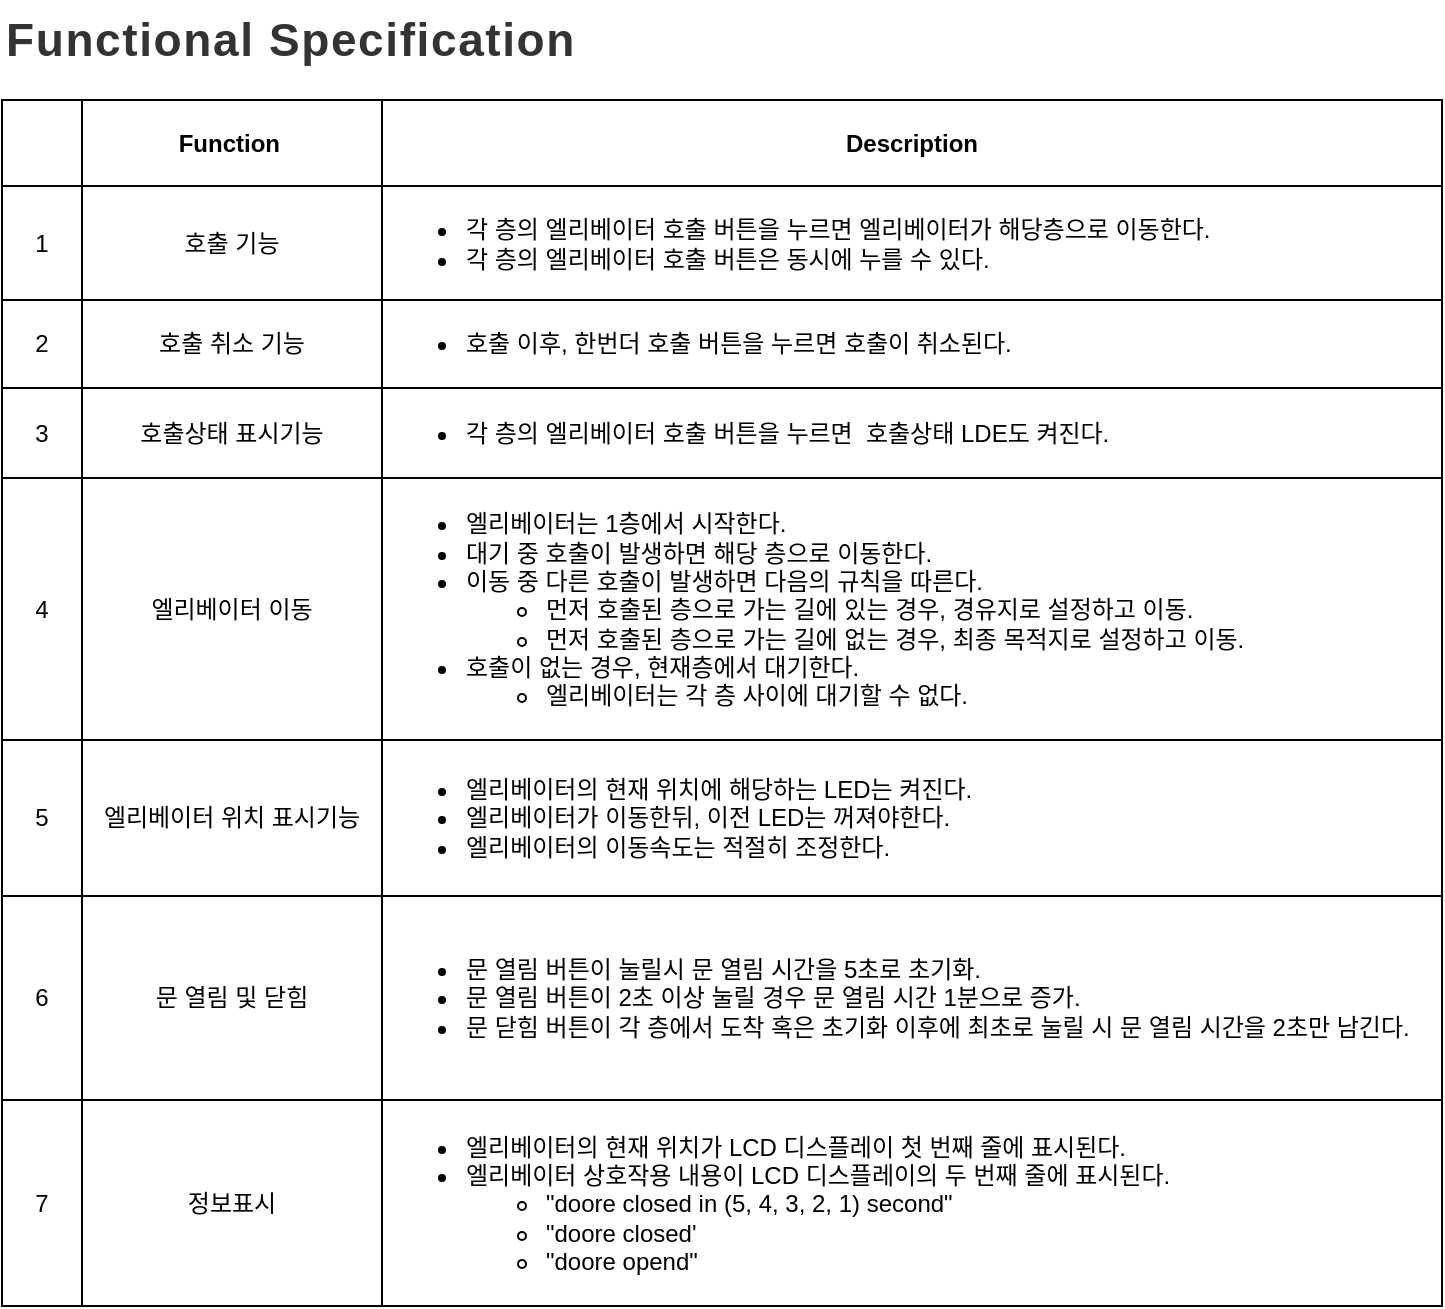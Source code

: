 <mxfile version="24.2.1" type="github">
  <diagram name="페이지-1" id="gwqyJPO5EsCB9j91ZcJM">
    <mxGraphModel dx="1169" dy="706" grid="1" gridSize="10" guides="1" tooltips="1" connect="1" arrows="1" fold="1" page="1" pageScale="1" pageWidth="827" pageHeight="1169" math="0" shadow="0">
      <root>
        <mxCell id="0" />
        <mxCell id="1" parent="0" />
        <mxCell id="wGeTlZi59gqhoboahxpS-2" value="" style="shape=table;startSize=0;container=1;collapsible=0;childLayout=tableLayout;" vertex="1" parent="1">
          <mxGeometry x="54" y="80" width="720" height="603" as="geometry" />
        </mxCell>
        <mxCell id="wGeTlZi59gqhoboahxpS-3" value="" style="shape=tableRow;horizontal=0;startSize=0;swimlaneHead=0;swimlaneBody=0;strokeColor=inherit;top=0;left=0;bottom=0;right=0;collapsible=0;dropTarget=0;fillColor=none;points=[[0,0.5],[1,0.5]];portConstraint=eastwest;" vertex="1" parent="wGeTlZi59gqhoboahxpS-2">
          <mxGeometry width="720" height="43" as="geometry" />
        </mxCell>
        <mxCell id="wGeTlZi59gqhoboahxpS-4" value="" style="shape=partialRectangle;html=1;whiteSpace=wrap;connectable=0;strokeColor=inherit;overflow=hidden;fillColor=none;top=0;left=0;bottom=0;right=0;pointerEvents=1;" vertex="1" parent="wGeTlZi59gqhoboahxpS-3">
          <mxGeometry width="40" height="43" as="geometry">
            <mxRectangle width="40" height="43" as="alternateBounds" />
          </mxGeometry>
        </mxCell>
        <mxCell id="wGeTlZi59gqhoboahxpS-5" value="&lt;b&gt;Function&lt;span style=&quot;white-space: pre;&quot;&gt;&#x9;&lt;/span&gt;&lt;/b&gt;" style="shape=partialRectangle;html=1;whiteSpace=wrap;connectable=0;strokeColor=inherit;overflow=hidden;fillColor=none;top=0;left=0;bottom=0;right=0;pointerEvents=1;" vertex="1" parent="wGeTlZi59gqhoboahxpS-3">
          <mxGeometry x="40" width="150" height="43" as="geometry">
            <mxRectangle width="150" height="43" as="alternateBounds" />
          </mxGeometry>
        </mxCell>
        <mxCell id="wGeTlZi59gqhoboahxpS-6" value="Description" style="shape=partialRectangle;html=1;whiteSpace=wrap;connectable=0;strokeColor=inherit;overflow=hidden;fillColor=none;top=0;left=0;bottom=0;right=0;pointerEvents=1;fontStyle=1" vertex="1" parent="wGeTlZi59gqhoboahxpS-3">
          <mxGeometry x="190" width="530" height="43" as="geometry">
            <mxRectangle width="530" height="43" as="alternateBounds" />
          </mxGeometry>
        </mxCell>
        <mxCell id="wGeTlZi59gqhoboahxpS-7" value="" style="shape=tableRow;horizontal=0;startSize=0;swimlaneHead=0;swimlaneBody=0;strokeColor=inherit;top=0;left=0;bottom=0;right=0;collapsible=0;dropTarget=0;fillColor=none;points=[[0,0.5],[1,0.5]];portConstraint=eastwest;" vertex="1" parent="wGeTlZi59gqhoboahxpS-2">
          <mxGeometry y="43" width="720" height="57" as="geometry" />
        </mxCell>
        <mxCell id="wGeTlZi59gqhoboahxpS-8" value="1" style="shape=partialRectangle;html=1;whiteSpace=wrap;connectable=0;strokeColor=inherit;overflow=hidden;fillColor=none;top=0;left=0;bottom=0;right=0;pointerEvents=1;" vertex="1" parent="wGeTlZi59gqhoboahxpS-7">
          <mxGeometry width="40" height="57" as="geometry">
            <mxRectangle width="40" height="57" as="alternateBounds" />
          </mxGeometry>
        </mxCell>
        <mxCell id="wGeTlZi59gqhoboahxpS-9" value="호출 기능" style="shape=partialRectangle;html=1;whiteSpace=wrap;connectable=0;strokeColor=inherit;overflow=hidden;fillColor=none;top=0;left=0;bottom=0;right=0;pointerEvents=1;" vertex="1" parent="wGeTlZi59gqhoboahxpS-7">
          <mxGeometry x="40" width="150" height="57" as="geometry">
            <mxRectangle width="150" height="57" as="alternateBounds" />
          </mxGeometry>
        </mxCell>
        <mxCell id="wGeTlZi59gqhoboahxpS-10" value="&lt;ul&gt;&lt;li&gt;각 층의 엘리베이터 호출 버튼을 누르면 엘리베이터가 해당층으로 이동한다.&lt;/li&gt;&lt;li&gt;각 층의 엘리베이터 호출 버튼은 동시에 누를 수 있다.&lt;/li&gt;&lt;/ul&gt;" style="shape=partialRectangle;html=1;whiteSpace=wrap;connectable=0;strokeColor=inherit;overflow=hidden;fillColor=none;top=0;left=0;bottom=0;right=0;pointerEvents=1;align=left;" vertex="1" parent="wGeTlZi59gqhoboahxpS-7">
          <mxGeometry x="190" width="530" height="57" as="geometry">
            <mxRectangle width="530" height="57" as="alternateBounds" />
          </mxGeometry>
        </mxCell>
        <mxCell id="wGeTlZi59gqhoboahxpS-11" value="" style="shape=tableRow;horizontal=0;startSize=0;swimlaneHead=0;swimlaneBody=0;strokeColor=inherit;top=0;left=0;bottom=0;right=0;collapsible=0;dropTarget=0;fillColor=none;points=[[0,0.5],[1,0.5]];portConstraint=eastwest;" vertex="1" parent="wGeTlZi59gqhoboahxpS-2">
          <mxGeometry y="100" width="720" height="44" as="geometry" />
        </mxCell>
        <mxCell id="wGeTlZi59gqhoboahxpS-12" value="2" style="shape=partialRectangle;html=1;whiteSpace=wrap;connectable=0;strokeColor=inherit;overflow=hidden;fillColor=none;top=0;left=0;bottom=0;right=0;pointerEvents=1;" vertex="1" parent="wGeTlZi59gqhoboahxpS-11">
          <mxGeometry width="40" height="44" as="geometry">
            <mxRectangle width="40" height="44" as="alternateBounds" />
          </mxGeometry>
        </mxCell>
        <mxCell id="wGeTlZi59gqhoboahxpS-13" value="호출 취소 기능" style="shape=partialRectangle;html=1;whiteSpace=wrap;connectable=0;strokeColor=inherit;overflow=hidden;fillColor=none;top=0;left=0;bottom=0;right=0;pointerEvents=1;" vertex="1" parent="wGeTlZi59gqhoboahxpS-11">
          <mxGeometry x="40" width="150" height="44" as="geometry">
            <mxRectangle width="150" height="44" as="alternateBounds" />
          </mxGeometry>
        </mxCell>
        <mxCell id="wGeTlZi59gqhoboahxpS-14" value="&lt;ul&gt;&lt;li&gt;호출 이후, 한번더 호출 버튼을 누르면 호출이 취소된다.&lt;/li&gt;&lt;/ul&gt;" style="shape=partialRectangle;html=1;whiteSpace=wrap;connectable=0;strokeColor=inherit;overflow=hidden;fillColor=none;top=0;left=0;bottom=0;right=0;pointerEvents=1;align=left;" vertex="1" parent="wGeTlZi59gqhoboahxpS-11">
          <mxGeometry x="190" width="530" height="44" as="geometry">
            <mxRectangle width="530" height="44" as="alternateBounds" />
          </mxGeometry>
        </mxCell>
        <mxCell id="wGeTlZi59gqhoboahxpS-15" value="" style="shape=tableRow;horizontal=0;startSize=0;swimlaneHead=0;swimlaneBody=0;strokeColor=inherit;top=0;left=0;bottom=0;right=0;collapsible=0;dropTarget=0;fillColor=none;points=[[0,0.5],[1,0.5]];portConstraint=eastwest;" vertex="1" parent="wGeTlZi59gqhoboahxpS-2">
          <mxGeometry y="144" width="720" height="45" as="geometry" />
        </mxCell>
        <mxCell id="wGeTlZi59gqhoboahxpS-16" value="3" style="shape=partialRectangle;html=1;whiteSpace=wrap;connectable=0;strokeColor=inherit;overflow=hidden;fillColor=none;top=0;left=0;bottom=0;right=0;pointerEvents=1;" vertex="1" parent="wGeTlZi59gqhoboahxpS-15">
          <mxGeometry width="40" height="45" as="geometry">
            <mxRectangle width="40" height="45" as="alternateBounds" />
          </mxGeometry>
        </mxCell>
        <mxCell id="wGeTlZi59gqhoboahxpS-17" value="호출상태 표시기능" style="shape=partialRectangle;html=1;whiteSpace=wrap;connectable=0;strokeColor=inherit;overflow=hidden;fillColor=none;top=0;left=0;bottom=0;right=0;pointerEvents=1;" vertex="1" parent="wGeTlZi59gqhoboahxpS-15">
          <mxGeometry x="40" width="150" height="45" as="geometry">
            <mxRectangle width="150" height="45" as="alternateBounds" />
          </mxGeometry>
        </mxCell>
        <mxCell id="wGeTlZi59gqhoboahxpS-18" value="&lt;ul&gt;&lt;li&gt;각 층의 엘리베이터 호출 버튼을 누르면&amp;nbsp; 호출상태 LDE도 켜진다.&lt;/li&gt;&lt;/ul&gt;" style="shape=partialRectangle;html=1;whiteSpace=wrap;connectable=0;strokeColor=inherit;overflow=hidden;fillColor=none;top=0;left=0;bottom=0;right=0;pointerEvents=1;align=left;" vertex="1" parent="wGeTlZi59gqhoboahxpS-15">
          <mxGeometry x="190" width="530" height="45" as="geometry">
            <mxRectangle width="530" height="45" as="alternateBounds" />
          </mxGeometry>
        </mxCell>
        <mxCell id="wGeTlZi59gqhoboahxpS-19" value="" style="shape=tableRow;horizontal=0;startSize=0;swimlaneHead=0;swimlaneBody=0;strokeColor=inherit;top=0;left=0;bottom=0;right=0;collapsible=0;dropTarget=0;fillColor=none;points=[[0,0.5],[1,0.5]];portConstraint=eastwest;" vertex="1" parent="wGeTlZi59gqhoboahxpS-2">
          <mxGeometry y="189" width="720" height="131" as="geometry" />
        </mxCell>
        <mxCell id="wGeTlZi59gqhoboahxpS-20" value="4" style="shape=partialRectangle;html=1;whiteSpace=wrap;connectable=0;strokeColor=inherit;overflow=hidden;fillColor=none;top=0;left=0;bottom=0;right=0;pointerEvents=1;" vertex="1" parent="wGeTlZi59gqhoboahxpS-19">
          <mxGeometry width="40" height="131" as="geometry">
            <mxRectangle width="40" height="131" as="alternateBounds" />
          </mxGeometry>
        </mxCell>
        <mxCell id="wGeTlZi59gqhoboahxpS-21" value="엘리베이터 이동" style="shape=partialRectangle;html=1;whiteSpace=wrap;connectable=0;strokeColor=inherit;overflow=hidden;fillColor=none;top=0;left=0;bottom=0;right=0;pointerEvents=1;" vertex="1" parent="wGeTlZi59gqhoboahxpS-19">
          <mxGeometry x="40" width="150" height="131" as="geometry">
            <mxRectangle width="150" height="131" as="alternateBounds" />
          </mxGeometry>
        </mxCell>
        <mxCell id="wGeTlZi59gqhoboahxpS-22" value="&lt;ul&gt;&lt;li&gt;엘리베이터는 1층에서 시작한다.&lt;/li&gt;&lt;li&gt;대기 중 호출이 발생하면 해당 층으로 이동한다.&lt;/li&gt;&lt;li&gt;이동 중 다른 호출이 발생하면 다음의 규칙을 따른다.&lt;/li&gt;&lt;ul&gt;&lt;li&gt;먼저 호출된 층으로 가는 길에 있는 경우, 경유지로 설정하고 이동.&lt;/li&gt;&lt;li&gt;먼저 호출된 층으로 가는 길에 없는 경우, 최종 목적지로 설정하고 이동.&lt;/li&gt;&lt;/ul&gt;&lt;li&gt;호출이 없는 경우, 현재층에서 대기한다.&lt;/li&gt;&lt;ul&gt;&lt;li&gt;엘리베이터는 각 층 사이에 대기할 수 없다.&lt;/li&gt;&lt;/ul&gt;&lt;/ul&gt;" style="shape=partialRectangle;html=1;whiteSpace=wrap;connectable=0;strokeColor=inherit;overflow=hidden;fillColor=none;top=0;left=0;bottom=0;right=0;pointerEvents=1;align=left;" vertex="1" parent="wGeTlZi59gqhoboahxpS-19">
          <mxGeometry x="190" width="530" height="131" as="geometry">
            <mxRectangle width="530" height="131" as="alternateBounds" />
          </mxGeometry>
        </mxCell>
        <mxCell id="wGeTlZi59gqhoboahxpS-23" value="" style="shape=tableRow;horizontal=0;startSize=0;swimlaneHead=0;swimlaneBody=0;strokeColor=inherit;top=0;left=0;bottom=0;right=0;collapsible=0;dropTarget=0;fillColor=none;points=[[0,0.5],[1,0.5]];portConstraint=eastwest;" vertex="1" parent="wGeTlZi59gqhoboahxpS-2">
          <mxGeometry y="320" width="720" height="78" as="geometry" />
        </mxCell>
        <mxCell id="wGeTlZi59gqhoboahxpS-24" value="5" style="shape=partialRectangle;html=1;whiteSpace=wrap;connectable=0;strokeColor=inherit;overflow=hidden;fillColor=none;top=0;left=0;bottom=0;right=0;pointerEvents=1;" vertex="1" parent="wGeTlZi59gqhoboahxpS-23">
          <mxGeometry width="40" height="78" as="geometry">
            <mxRectangle width="40" height="78" as="alternateBounds" />
          </mxGeometry>
        </mxCell>
        <mxCell id="wGeTlZi59gqhoboahxpS-25" value="엘리베이터 위치 표시기능" style="shape=partialRectangle;html=1;whiteSpace=wrap;connectable=0;strokeColor=inherit;overflow=hidden;fillColor=none;top=0;left=0;bottom=0;right=0;pointerEvents=1;" vertex="1" parent="wGeTlZi59gqhoboahxpS-23">
          <mxGeometry x="40" width="150" height="78" as="geometry">
            <mxRectangle width="150" height="78" as="alternateBounds" />
          </mxGeometry>
        </mxCell>
        <mxCell id="wGeTlZi59gqhoboahxpS-26" value="&lt;ul&gt;&lt;li&gt;엘리베이터의 현재 위치에 해당하는 LED는 켜진다.&lt;/li&gt;&lt;li&gt;엘리베이터가 이동한뒤, 이전 LED는 꺼져야한다.&lt;/li&gt;&lt;li&gt;엘리베이터의 이동속도는 적절히 조정한다.&lt;br&gt;&lt;/li&gt;&lt;/ul&gt;" style="shape=partialRectangle;html=1;whiteSpace=wrap;connectable=0;strokeColor=inherit;overflow=hidden;fillColor=none;top=0;left=0;bottom=0;right=0;pointerEvents=1;align=left;" vertex="1" parent="wGeTlZi59gqhoboahxpS-23">
          <mxGeometry x="190" width="530" height="78" as="geometry">
            <mxRectangle width="530" height="78" as="alternateBounds" />
          </mxGeometry>
        </mxCell>
        <mxCell id="wGeTlZi59gqhoboahxpS-32" style="shape=tableRow;horizontal=0;startSize=0;swimlaneHead=0;swimlaneBody=0;strokeColor=inherit;top=0;left=0;bottom=0;right=0;collapsible=0;dropTarget=0;fillColor=none;points=[[0,0.5],[1,0.5]];portConstraint=eastwest;" vertex="1" parent="wGeTlZi59gqhoboahxpS-2">
          <mxGeometry y="398" width="720" height="102" as="geometry" />
        </mxCell>
        <mxCell id="wGeTlZi59gqhoboahxpS-33" value="6" style="shape=partialRectangle;html=1;whiteSpace=wrap;connectable=0;strokeColor=inherit;overflow=hidden;fillColor=none;top=0;left=0;bottom=0;right=0;pointerEvents=1;" vertex="1" parent="wGeTlZi59gqhoboahxpS-32">
          <mxGeometry width="40" height="102" as="geometry">
            <mxRectangle width="40" height="102" as="alternateBounds" />
          </mxGeometry>
        </mxCell>
        <mxCell id="wGeTlZi59gqhoboahxpS-34" value="문 열림 및 닫힘" style="shape=partialRectangle;html=1;whiteSpace=wrap;connectable=0;strokeColor=inherit;overflow=hidden;fillColor=none;top=0;left=0;bottom=0;right=0;pointerEvents=1;" vertex="1" parent="wGeTlZi59gqhoboahxpS-32">
          <mxGeometry x="40" width="150" height="102" as="geometry">
            <mxRectangle width="150" height="102" as="alternateBounds" />
          </mxGeometry>
        </mxCell>
        <mxCell id="wGeTlZi59gqhoboahxpS-35" value="&lt;ul&gt;&lt;li&gt;문 열림 버튼이 눌릴시 문 열림 시간을 5초로 초기화.&lt;/li&gt;&lt;li&gt;문 열림 버튼이 2초 이상 눌릴 경우 문 열림 시간 1분으로 증가.&lt;/li&gt;&lt;li&gt;문 닫힘 버튼이 각 층에서 도착 혹은 초기화 이후에 최초로 눌릴 시 문 열림 시간을 2초만 남긴다.&amp;nbsp;&lt;/li&gt;&lt;/ul&gt;" style="shape=partialRectangle;html=1;whiteSpace=wrap;connectable=0;strokeColor=inherit;overflow=hidden;fillColor=none;top=0;left=0;bottom=0;right=0;pointerEvents=1;align=left;" vertex="1" parent="wGeTlZi59gqhoboahxpS-32">
          <mxGeometry x="190" width="530" height="102" as="geometry">
            <mxRectangle width="530" height="102" as="alternateBounds" />
          </mxGeometry>
        </mxCell>
        <mxCell id="wGeTlZi59gqhoboahxpS-28" style="shape=tableRow;horizontal=0;startSize=0;swimlaneHead=0;swimlaneBody=0;strokeColor=inherit;top=0;left=0;bottom=0;right=0;collapsible=0;dropTarget=0;fillColor=none;points=[[0,0.5],[1,0.5]];portConstraint=eastwest;" vertex="1" parent="wGeTlZi59gqhoboahxpS-2">
          <mxGeometry y="500" width="720" height="103" as="geometry" />
        </mxCell>
        <mxCell id="wGeTlZi59gqhoboahxpS-29" value="7" style="shape=partialRectangle;html=1;whiteSpace=wrap;connectable=0;strokeColor=inherit;overflow=hidden;fillColor=none;top=0;left=0;bottom=0;right=0;pointerEvents=1;" vertex="1" parent="wGeTlZi59gqhoboahxpS-28">
          <mxGeometry width="40" height="103" as="geometry">
            <mxRectangle width="40" height="103" as="alternateBounds" />
          </mxGeometry>
        </mxCell>
        <mxCell id="wGeTlZi59gqhoboahxpS-30" value="정보표시" style="shape=partialRectangle;html=1;whiteSpace=wrap;connectable=0;strokeColor=inherit;overflow=hidden;fillColor=none;top=0;left=0;bottom=0;right=0;pointerEvents=1;" vertex="1" parent="wGeTlZi59gqhoboahxpS-28">
          <mxGeometry x="40" width="150" height="103" as="geometry">
            <mxRectangle width="150" height="103" as="alternateBounds" />
          </mxGeometry>
        </mxCell>
        <mxCell id="wGeTlZi59gqhoboahxpS-31" value="&lt;ul&gt;&lt;li&gt;엘리베이터의 현재 위치가 LCD 디스플레이 첫 번째 줄에 표시된다.&lt;/li&gt;&lt;li&gt;엘리베이터 상호작용 내용이 LCD 디스플레이의 두 번째 줄에 표시된다.&lt;/li&gt;&lt;ul&gt;&lt;li&gt;&quot;doore closed in (5, 4, 3, 2, 1) second&quot;&lt;/li&gt;&lt;li&gt;&quot;doore closed&#39;&lt;/li&gt;&lt;li&gt;&quot;doore opend&quot;&lt;/li&gt;&lt;/ul&gt;&lt;/ul&gt;" style="shape=partialRectangle;html=1;whiteSpace=wrap;connectable=0;strokeColor=inherit;overflow=hidden;fillColor=none;top=0;left=0;bottom=0;right=0;pointerEvents=1;align=left;" vertex="1" parent="wGeTlZi59gqhoboahxpS-28">
          <mxGeometry x="190" width="530" height="103" as="geometry">
            <mxRectangle width="530" height="103" as="alternateBounds" />
          </mxGeometry>
        </mxCell>
        <mxCell id="wGeTlZi59gqhoboahxpS-27" value="&lt;h3 class=&quot;wrap_item item_type_text&quot; data-app=&quot;{&amp;quot;type&amp;quot;:&amp;quot;text&amp;quot;,&amp;quot;data&amp;quot;:[{&amp;quot;type&amp;quot;:&amp;quot;text&amp;quot;,&amp;quot;data&amp;quot;:[{&amp;quot;type&amp;quot;:&amp;quot;text&amp;quot;,&amp;quot;text&amp;quot;:&amp;quot;4. Functional Specification(기능명세서)&amp;quot;}],&amp;quot;styleType&amp;quot;:&amp;quot;bold&amp;quot;}],&amp;quot;size&amp;quot;:&amp;quot;h3&amp;quot;}&quot; style=&quot;-webkit-font-smoothing: antialiased; backface-visibility: hidden; font-family: &amp;quot;Noto Sans DemiLight&amp;quot;, &amp;quot;Malgun Gothic&amp;quot;, sans-serif; margin: 2px auto 0px; padding: 0px; text-rendering: inherit; font-weight: normal; width: 700px; letter-spacing: 0.8px; line-height: 21.5pt; color: rgb(51, 51, 51);&quot;&gt;&lt;span style=&quot;font-weight: 700;&quot;&gt;&lt;font style=&quot;font-size: 23px;&quot;&gt;Functional Specification&lt;/font&gt;&lt;/span&gt;&lt;/h3&gt;" style="text;html=1;align=left;verticalAlign=middle;whiteSpace=wrap;rounded=0;" vertex="1" parent="1">
          <mxGeometry x="54" y="30" width="270" height="40" as="geometry" />
        </mxCell>
      </root>
    </mxGraphModel>
  </diagram>
</mxfile>
